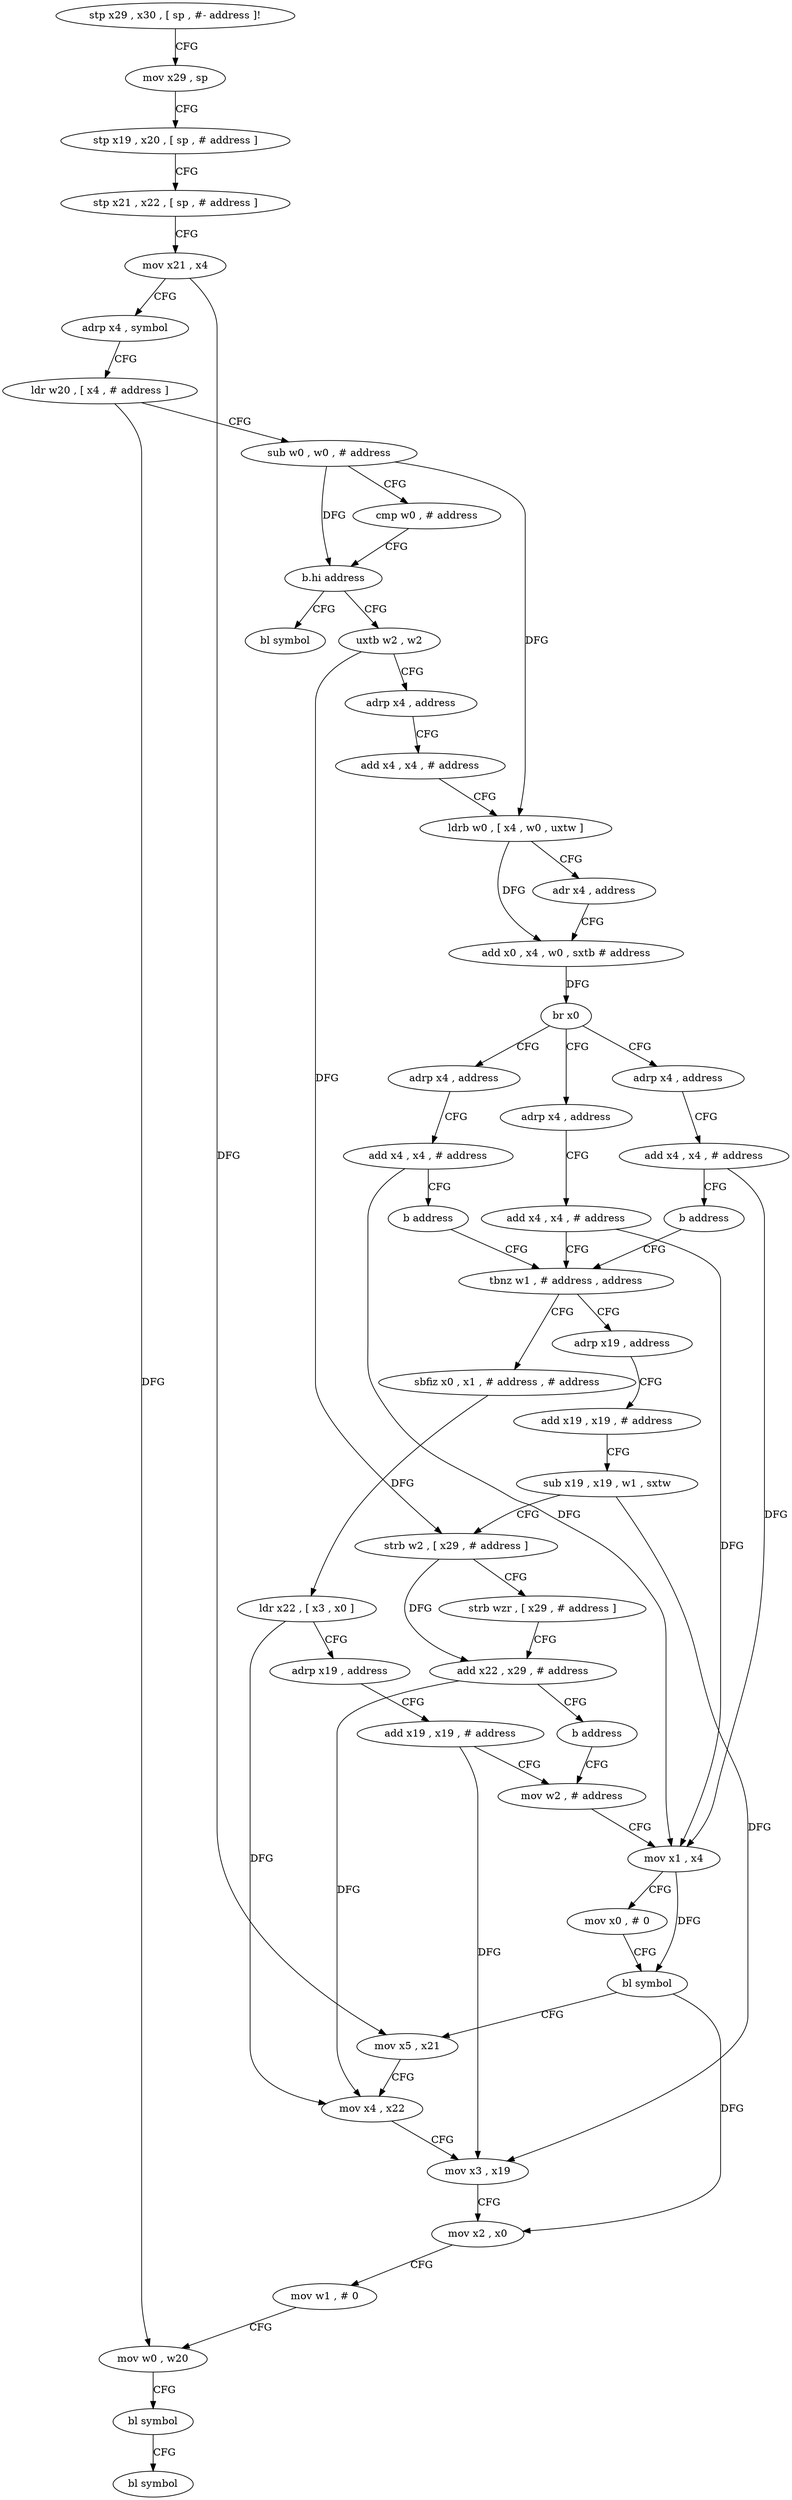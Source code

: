 digraph "func" {
"4297084" [label = "stp x29 , x30 , [ sp , #- address ]!" ]
"4297088" [label = "mov x29 , sp" ]
"4297092" [label = "stp x19 , x20 , [ sp , # address ]" ]
"4297096" [label = "stp x21 , x22 , [ sp , # address ]" ]
"4297100" [label = "mov x21 , x4" ]
"4297104" [label = "adrp x4 , symbol" ]
"4297108" [label = "ldr w20 , [ x4 , # address ]" ]
"4297112" [label = "sub w0 , w0 , # address" ]
"4297116" [label = "cmp w0 , # address" ]
"4297120" [label = "b.hi address" ]
"4297164" [label = "bl symbol" ]
"4297124" [label = "uxtb w2 , w2" ]
"4297128" [label = "adrp x4 , address" ]
"4297132" [label = "add x4 , x4 , # address" ]
"4297136" [label = "ldrb w0 , [ x4 , w0 , uxtw ]" ]
"4297140" [label = "adr x4 , address" ]
"4297144" [label = "add x0 , x4 , w0 , sxtb # address" ]
"4297148" [label = "br x0" ]
"4297152" [label = "adrp x4 , address" ]
"4297168" [label = "adrp x4 , address" ]
"4297180" [label = "adrp x4 , address" ]
"4297156" [label = "add x4 , x4 , # address" ]
"4297160" [label = "b address" ]
"4297188" [label = "tbnz w1 , # address , address" ]
"4297172" [label = "add x4 , x4 , # address" ]
"4297176" [label = "b address" ]
"4297184" [label = "add x4 , x4 , # address" ]
"4297256" [label = "adrp x19 , address" ]
"4297192" [label = "sbfiz x0 , x1 , # address , # address" ]
"4297260" [label = "add x19 , x19 , # address" ]
"4297264" [label = "sub x19 , x19 , w1 , sxtw" ]
"4297268" [label = "strb w2 , [ x29 , # address ]" ]
"4297272" [label = "strb wzr , [ x29 , # address ]" ]
"4297276" [label = "add x22 , x29 , # address" ]
"4297280" [label = "b address" ]
"4297208" [label = "mov w2 , # address" ]
"4297196" [label = "ldr x22 , [ x3 , x0 ]" ]
"4297200" [label = "adrp x19 , address" ]
"4297204" [label = "add x19 , x19 , # address" ]
"4297212" [label = "mov x1 , x4" ]
"4297216" [label = "mov x0 , # 0" ]
"4297220" [label = "bl symbol" ]
"4297224" [label = "mov x5 , x21" ]
"4297228" [label = "mov x4 , x22" ]
"4297232" [label = "mov x3 , x19" ]
"4297236" [label = "mov x2 , x0" ]
"4297240" [label = "mov w1 , # 0" ]
"4297244" [label = "mov w0 , w20" ]
"4297248" [label = "bl symbol" ]
"4297252" [label = "bl symbol" ]
"4297084" -> "4297088" [ label = "CFG" ]
"4297088" -> "4297092" [ label = "CFG" ]
"4297092" -> "4297096" [ label = "CFG" ]
"4297096" -> "4297100" [ label = "CFG" ]
"4297100" -> "4297104" [ label = "CFG" ]
"4297100" -> "4297224" [ label = "DFG" ]
"4297104" -> "4297108" [ label = "CFG" ]
"4297108" -> "4297112" [ label = "CFG" ]
"4297108" -> "4297244" [ label = "DFG" ]
"4297112" -> "4297116" [ label = "CFG" ]
"4297112" -> "4297120" [ label = "DFG" ]
"4297112" -> "4297136" [ label = "DFG" ]
"4297116" -> "4297120" [ label = "CFG" ]
"4297120" -> "4297164" [ label = "CFG" ]
"4297120" -> "4297124" [ label = "CFG" ]
"4297124" -> "4297128" [ label = "CFG" ]
"4297124" -> "4297268" [ label = "DFG" ]
"4297128" -> "4297132" [ label = "CFG" ]
"4297132" -> "4297136" [ label = "CFG" ]
"4297136" -> "4297140" [ label = "CFG" ]
"4297136" -> "4297144" [ label = "DFG" ]
"4297140" -> "4297144" [ label = "CFG" ]
"4297144" -> "4297148" [ label = "DFG" ]
"4297148" -> "4297152" [ label = "CFG" ]
"4297148" -> "4297168" [ label = "CFG" ]
"4297148" -> "4297180" [ label = "CFG" ]
"4297152" -> "4297156" [ label = "CFG" ]
"4297168" -> "4297172" [ label = "CFG" ]
"4297180" -> "4297184" [ label = "CFG" ]
"4297156" -> "4297160" [ label = "CFG" ]
"4297156" -> "4297212" [ label = "DFG" ]
"4297160" -> "4297188" [ label = "CFG" ]
"4297188" -> "4297256" [ label = "CFG" ]
"4297188" -> "4297192" [ label = "CFG" ]
"4297172" -> "4297176" [ label = "CFG" ]
"4297172" -> "4297212" [ label = "DFG" ]
"4297176" -> "4297188" [ label = "CFG" ]
"4297184" -> "4297188" [ label = "CFG" ]
"4297184" -> "4297212" [ label = "DFG" ]
"4297256" -> "4297260" [ label = "CFG" ]
"4297192" -> "4297196" [ label = "DFG" ]
"4297260" -> "4297264" [ label = "CFG" ]
"4297264" -> "4297268" [ label = "CFG" ]
"4297264" -> "4297232" [ label = "DFG" ]
"4297268" -> "4297272" [ label = "CFG" ]
"4297268" -> "4297276" [ label = "DFG" ]
"4297272" -> "4297276" [ label = "CFG" ]
"4297276" -> "4297280" [ label = "CFG" ]
"4297276" -> "4297228" [ label = "DFG" ]
"4297280" -> "4297208" [ label = "CFG" ]
"4297208" -> "4297212" [ label = "CFG" ]
"4297196" -> "4297200" [ label = "CFG" ]
"4297196" -> "4297228" [ label = "DFG" ]
"4297200" -> "4297204" [ label = "CFG" ]
"4297204" -> "4297208" [ label = "CFG" ]
"4297204" -> "4297232" [ label = "DFG" ]
"4297212" -> "4297216" [ label = "CFG" ]
"4297212" -> "4297220" [ label = "DFG" ]
"4297216" -> "4297220" [ label = "CFG" ]
"4297220" -> "4297224" [ label = "CFG" ]
"4297220" -> "4297236" [ label = "DFG" ]
"4297224" -> "4297228" [ label = "CFG" ]
"4297228" -> "4297232" [ label = "CFG" ]
"4297232" -> "4297236" [ label = "CFG" ]
"4297236" -> "4297240" [ label = "CFG" ]
"4297240" -> "4297244" [ label = "CFG" ]
"4297244" -> "4297248" [ label = "CFG" ]
"4297248" -> "4297252" [ label = "CFG" ]
}
